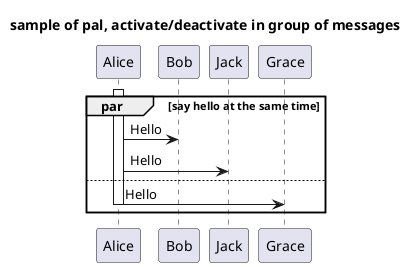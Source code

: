 @startuml

title sample of pal, activate/deactivate in group of messages

par say hello at the same time
    activate Alice
    Alice -> Bob : Hello
    Alice -> Jack : Hello
else
    Alice -> Grace : Hello
    deactivate Alice
end

@enduml